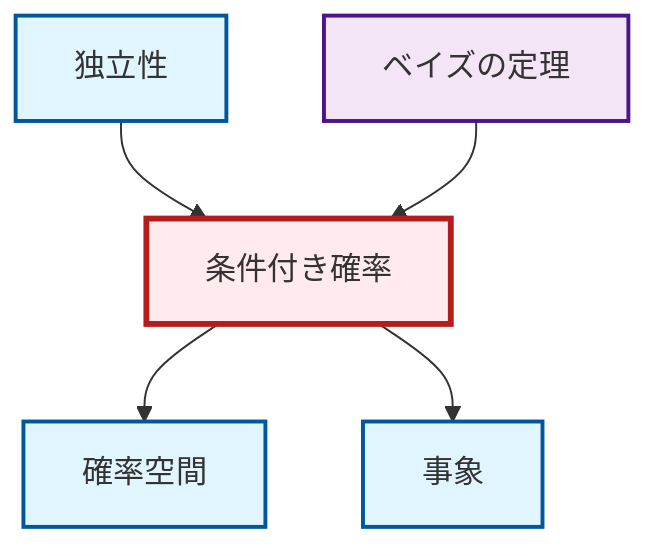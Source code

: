 graph TD
    classDef definition fill:#e1f5fe,stroke:#01579b,stroke-width:2px
    classDef theorem fill:#f3e5f5,stroke:#4a148c,stroke-width:2px
    classDef axiom fill:#fff3e0,stroke:#e65100,stroke-width:2px
    classDef example fill:#e8f5e9,stroke:#1b5e20,stroke-width:2px
    classDef current fill:#ffebee,stroke:#b71c1c,stroke-width:3px
    thm-bayes["ベイズの定理"]:::theorem
    def-probability-space["確率空間"]:::definition
    def-independence["独立性"]:::definition
    def-conditional-probability["条件付き確率"]:::definition
    def-event["事象"]:::definition
    def-independence --> def-conditional-probability
    def-conditional-probability --> def-probability-space
    thm-bayes --> def-conditional-probability
    def-conditional-probability --> def-event
    class def-conditional-probability current